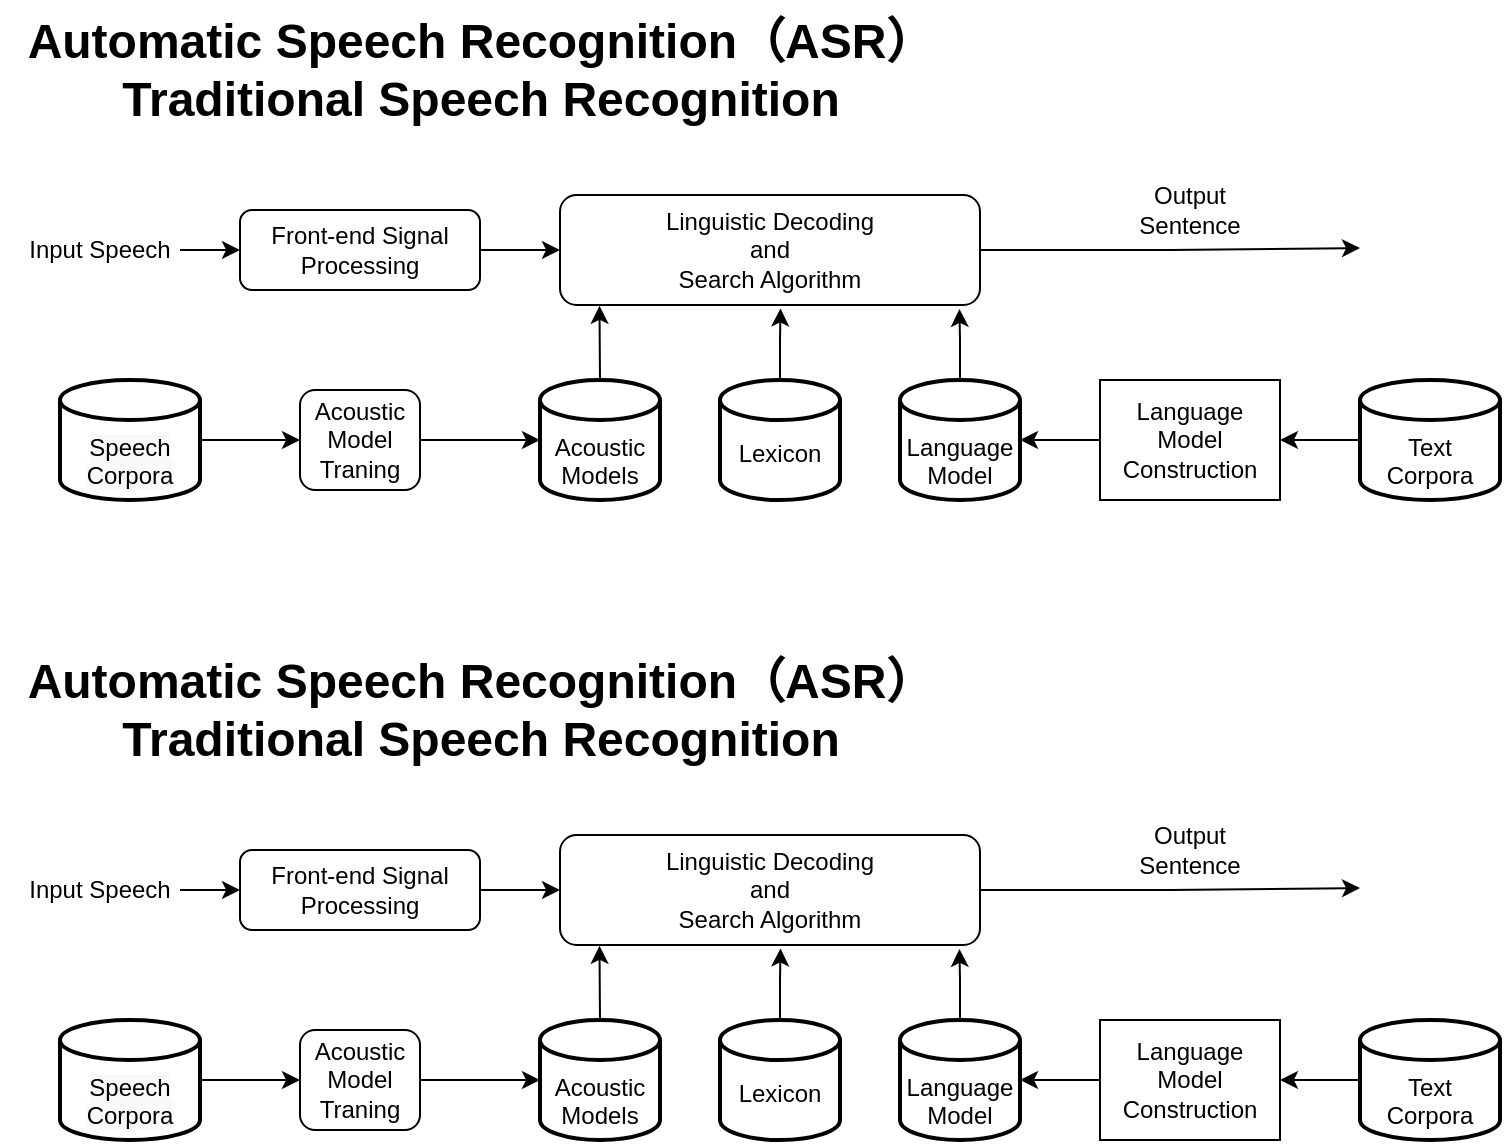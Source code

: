 <mxfile version="17.1.3" type="github">
  <diagram id="C5RBs43oDa-KdzZeNtuy" name="Page-1">
    <mxGraphModel dx="920" dy="604" grid="1" gridSize="10" guides="1" tooltips="1" connect="1" arrows="1" fold="1" page="1" pageScale="1" pageWidth="827" pageHeight="1169" math="0" shadow="0">
      <root>
        <mxCell id="WIyWlLk6GJQsqaUBKTNV-0" />
        <mxCell id="WIyWlLk6GJQsqaUBKTNV-1" parent="WIyWlLk6GJQsqaUBKTNV-0" />
        <mxCell id="Y742xpNnwTfTdSgMD17l-2" style="edgeStyle=orthogonalEdgeStyle;rounded=0;orthogonalLoop=1;jettySize=auto;html=1;exitX=1;exitY=0.5;exitDx=0;exitDy=0;" edge="1" parent="WIyWlLk6GJQsqaUBKTNV-1" source="Y742xpNnwTfTdSgMD17l-0" target="Y742xpNnwTfTdSgMD17l-1">
          <mxGeometry relative="1" as="geometry" />
        </mxCell>
        <mxCell id="Y742xpNnwTfTdSgMD17l-0" value="Input Speech" style="text;html=1;strokeColor=none;fillColor=none;align=center;verticalAlign=middle;whiteSpace=wrap;rounded=0;" vertex="1" parent="WIyWlLk6GJQsqaUBKTNV-1">
          <mxGeometry x="10" y="180" width="80" height="30" as="geometry" />
        </mxCell>
        <mxCell id="Y742xpNnwTfTdSgMD17l-6" style="edgeStyle=orthogonalEdgeStyle;rounded=0;orthogonalLoop=1;jettySize=auto;html=1;exitX=1;exitY=0.5;exitDx=0;exitDy=0;entryX=0;entryY=0.5;entryDx=0;entryDy=0;" edge="1" parent="WIyWlLk6GJQsqaUBKTNV-1" source="Y742xpNnwTfTdSgMD17l-1" target="Y742xpNnwTfTdSgMD17l-3">
          <mxGeometry relative="1" as="geometry" />
        </mxCell>
        <mxCell id="Y742xpNnwTfTdSgMD17l-1" value="Front-end Signal Processing" style="rounded=1;whiteSpace=wrap;html=1;fontSize=12;glass=0;strokeWidth=1;shadow=0;" vertex="1" parent="WIyWlLk6GJQsqaUBKTNV-1">
          <mxGeometry x="120" y="175" width="120" height="40" as="geometry" />
        </mxCell>
        <mxCell id="Y742xpNnwTfTdSgMD17l-7" style="edgeStyle=orthogonalEdgeStyle;rounded=0;orthogonalLoop=1;jettySize=auto;html=1;exitX=1;exitY=0.5;exitDx=0;exitDy=0;" edge="1" parent="WIyWlLk6GJQsqaUBKTNV-1" source="Y742xpNnwTfTdSgMD17l-3">
          <mxGeometry relative="1" as="geometry">
            <mxPoint x="680" y="194" as="targetPoint" />
          </mxGeometry>
        </mxCell>
        <mxCell id="Y742xpNnwTfTdSgMD17l-3" value="Linguistic Decoding&lt;br&gt;and&lt;br&gt;Search Algorithm" style="rounded=1;whiteSpace=wrap;html=1;fontSize=12;glass=0;strokeWidth=1;shadow=0;" vertex="1" parent="WIyWlLk6GJQsqaUBKTNV-1">
          <mxGeometry x="280" y="167.5" width="210" height="55" as="geometry" />
        </mxCell>
        <mxCell id="Y742xpNnwTfTdSgMD17l-8" value="Output&lt;br&gt;Sentence" style="text;html=1;strokeColor=none;fillColor=none;align=center;verticalAlign=middle;whiteSpace=wrap;rounded=0;" vertex="1" parent="WIyWlLk6GJQsqaUBKTNV-1">
          <mxGeometry x="560" y="160" width="70" height="30" as="geometry" />
        </mxCell>
        <mxCell id="Y742xpNnwTfTdSgMD17l-19" style="edgeStyle=orthogonalEdgeStyle;rounded=0;orthogonalLoop=1;jettySize=auto;html=1;exitX=1;exitY=0.5;exitDx=0;exitDy=0;entryX=0;entryY=0.25;entryDx=0;entryDy=0;" edge="1" parent="WIyWlLk6GJQsqaUBKTNV-1" source="Y742xpNnwTfTdSgMD17l-13" target="Y742xpNnwTfTdSgMD17l-17">
          <mxGeometry relative="1" as="geometry" />
        </mxCell>
        <mxCell id="Y742xpNnwTfTdSgMD17l-13" value="&lt;span style=&quot;font-family: &amp;#34;helvetica&amp;#34;&quot;&gt;Acoustic Model Traning&lt;/span&gt;" style="rounded=1;whiteSpace=wrap;html=1;fontSize=12;glass=0;strokeWidth=1;shadow=0;" vertex="1" parent="WIyWlLk6GJQsqaUBKTNV-1">
          <mxGeometry x="150" y="265" width="60" height="50" as="geometry" />
        </mxCell>
        <mxCell id="Y742xpNnwTfTdSgMD17l-14" value="" style="group" vertex="1" connectable="0" parent="WIyWlLk6GJQsqaUBKTNV-1">
          <mxGeometry x="30" y="260" width="70" height="60" as="geometry" />
        </mxCell>
        <mxCell id="Y742xpNnwTfTdSgMD17l-9" value="" style="strokeWidth=2;html=1;shape=mxgraph.flowchart.database;whiteSpace=wrap;" vertex="1" parent="Y742xpNnwTfTdSgMD17l-14">
          <mxGeometry width="70" height="60" as="geometry" />
        </mxCell>
        <mxCell id="Y742xpNnwTfTdSgMD17l-10" value="&lt;span style=&quot;color: rgb(0, 0, 0); font-family: helvetica; font-size: 12px; font-style: normal; font-weight: 400; letter-spacing: normal; text-indent: 0px; text-transform: none; word-spacing: 0px; background-color: rgb(248, 249, 250); display: inline; float: none;&quot;&gt;Speech&lt;/span&gt;&lt;br style=&quot;color: rgb(0, 0, 0); font-family: helvetica; font-size: 12px; font-style: normal; font-weight: 400; letter-spacing: normal; text-indent: 0px; text-transform: none; word-spacing: 0px; background-color: rgb(248, 249, 250);&quot;&gt;&lt;span style=&quot;color: rgb(0, 0, 0); font-family: helvetica; font-size: 12px; font-style: normal; font-weight: 400; letter-spacing: normal; text-indent: 0px; text-transform: none; word-spacing: 0px; background-color: rgb(248, 249, 250); display: inline; float: none;&quot;&gt;Corpora&lt;/span&gt;" style="text;whiteSpace=wrap;html=1;align=center;" vertex="1" parent="Y742xpNnwTfTdSgMD17l-14">
          <mxGeometry y="20" width="70" height="40" as="geometry" />
        </mxCell>
        <mxCell id="Y742xpNnwTfTdSgMD17l-15" value="" style="group" vertex="1" connectable="0" parent="WIyWlLk6GJQsqaUBKTNV-1">
          <mxGeometry x="270" y="260" width="60" height="60" as="geometry" />
        </mxCell>
        <mxCell id="Y742xpNnwTfTdSgMD17l-16" value="" style="strokeWidth=2;html=1;shape=mxgraph.flowchart.database;whiteSpace=wrap;" vertex="1" parent="Y742xpNnwTfTdSgMD17l-15">
          <mxGeometry width="60" height="60" as="geometry" />
        </mxCell>
        <mxCell id="Y742xpNnwTfTdSgMD17l-17" value="&lt;span style=&quot;font-family: &amp;#34;helvetica&amp;#34;&quot;&gt;Acoustic Models&lt;/span&gt;" style="text;whiteSpace=wrap;html=1;align=center;" vertex="1" parent="Y742xpNnwTfTdSgMD17l-15">
          <mxGeometry y="20" width="60" height="40" as="geometry" />
        </mxCell>
        <mxCell id="Y742xpNnwTfTdSgMD17l-18" style="edgeStyle=orthogonalEdgeStyle;rounded=0;orthogonalLoop=1;jettySize=auto;html=1;exitX=1;exitY=0.25;exitDx=0;exitDy=0;entryX=0;entryY=0.5;entryDx=0;entryDy=0;" edge="1" parent="WIyWlLk6GJQsqaUBKTNV-1" source="Y742xpNnwTfTdSgMD17l-10" target="Y742xpNnwTfTdSgMD17l-13">
          <mxGeometry relative="1" as="geometry" />
        </mxCell>
        <mxCell id="Y742xpNnwTfTdSgMD17l-22" value="" style="group" vertex="1" connectable="0" parent="WIyWlLk6GJQsqaUBKTNV-1">
          <mxGeometry x="360" y="260" width="60" height="60" as="geometry" />
        </mxCell>
        <mxCell id="Y742xpNnwTfTdSgMD17l-23" value="" style="strokeWidth=2;html=1;shape=mxgraph.flowchart.database;whiteSpace=wrap;" vertex="1" parent="Y742xpNnwTfTdSgMD17l-22">
          <mxGeometry width="60" height="60" as="geometry" />
        </mxCell>
        <mxCell id="Y742xpNnwTfTdSgMD17l-24" value="&lt;span style=&quot;font-family: &amp;#34;helvetica&amp;#34;&quot;&gt;Lexicon&lt;/span&gt;" style="text;whiteSpace=wrap;html=1;align=center;" vertex="1" parent="Y742xpNnwTfTdSgMD17l-22">
          <mxGeometry y="23" width="60" height="30" as="geometry" />
        </mxCell>
        <mxCell id="Y742xpNnwTfTdSgMD17l-26" value="" style="group" vertex="1" connectable="0" parent="WIyWlLk6GJQsqaUBKTNV-1">
          <mxGeometry x="450" y="260" width="60" height="60" as="geometry" />
        </mxCell>
        <mxCell id="Y742xpNnwTfTdSgMD17l-27" value="" style="strokeWidth=2;html=1;shape=mxgraph.flowchart.database;whiteSpace=wrap;" vertex="1" parent="Y742xpNnwTfTdSgMD17l-26">
          <mxGeometry width="60" height="60" as="geometry" />
        </mxCell>
        <mxCell id="Y742xpNnwTfTdSgMD17l-28" value="&lt;span style=&quot;font-family: &amp;#34;helvetica&amp;#34;&quot;&gt;Language&lt;br&gt;Model&lt;/span&gt;" style="text;whiteSpace=wrap;html=1;align=center;" vertex="1" parent="Y742xpNnwTfTdSgMD17l-26">
          <mxGeometry y="20" width="60" height="40" as="geometry" />
        </mxCell>
        <mxCell id="Y742xpNnwTfTdSgMD17l-40" style="edgeStyle=orthogonalEdgeStyle;rounded=0;orthogonalLoop=1;jettySize=auto;html=1;exitX=0;exitY=0.5;exitDx=0;exitDy=0;entryX=1;entryY=0.25;entryDx=0;entryDy=0;" edge="1" parent="WIyWlLk6GJQsqaUBKTNV-1" source="Y742xpNnwTfTdSgMD17l-29" target="Y742xpNnwTfTdSgMD17l-28">
          <mxGeometry relative="1" as="geometry" />
        </mxCell>
        <mxCell id="Y742xpNnwTfTdSgMD17l-29" value="Language&lt;br&gt;Model&lt;br&gt;Construction" style="rounded=0;whiteSpace=wrap;html=1;" vertex="1" parent="WIyWlLk6GJQsqaUBKTNV-1">
          <mxGeometry x="550" y="260" width="90" height="60" as="geometry" />
        </mxCell>
        <mxCell id="Y742xpNnwTfTdSgMD17l-32" value="" style="group" vertex="1" connectable="0" parent="WIyWlLk6GJQsqaUBKTNV-1">
          <mxGeometry x="680" y="260" width="70" height="60" as="geometry" />
        </mxCell>
        <mxCell id="Y742xpNnwTfTdSgMD17l-33" value="" style="strokeWidth=2;html=1;shape=mxgraph.flowchart.database;whiteSpace=wrap;" vertex="1" parent="Y742xpNnwTfTdSgMD17l-32">
          <mxGeometry width="70" height="60" as="geometry" />
        </mxCell>
        <mxCell id="Y742xpNnwTfTdSgMD17l-34" value="&lt;font face=&quot;helvetica&quot;&gt;Text&lt;br&gt;&lt;/font&gt;Corpora" style="text;whiteSpace=wrap;html=1;align=center;" vertex="1" parent="Y742xpNnwTfTdSgMD17l-32">
          <mxGeometry y="20" width="70" height="40" as="geometry" />
        </mxCell>
        <mxCell id="Y742xpNnwTfTdSgMD17l-35" style="edgeStyle=orthogonalEdgeStyle;rounded=0;orthogonalLoop=1;jettySize=auto;html=1;exitX=0.5;exitY=0;exitDx=0;exitDy=0;exitPerimeter=0;entryX=0.094;entryY=1.007;entryDx=0;entryDy=0;entryPerimeter=0;" edge="1" parent="WIyWlLk6GJQsqaUBKTNV-1" source="Y742xpNnwTfTdSgMD17l-16" target="Y742xpNnwTfTdSgMD17l-3">
          <mxGeometry relative="1" as="geometry" />
        </mxCell>
        <mxCell id="Y742xpNnwTfTdSgMD17l-38" style="edgeStyle=orthogonalEdgeStyle;rounded=0;orthogonalLoop=1;jettySize=auto;html=1;entryX=0.525;entryY=1.031;entryDx=0;entryDy=0;entryPerimeter=0;" edge="1" parent="WIyWlLk6GJQsqaUBKTNV-1" source="Y742xpNnwTfTdSgMD17l-23" target="Y742xpNnwTfTdSgMD17l-3">
          <mxGeometry relative="1" as="geometry" />
        </mxCell>
        <mxCell id="Y742xpNnwTfTdSgMD17l-39" style="edgeStyle=orthogonalEdgeStyle;rounded=0;orthogonalLoop=1;jettySize=auto;html=1;entryX=0.951;entryY=1.036;entryDx=0;entryDy=0;entryPerimeter=0;" edge="1" parent="WIyWlLk6GJQsqaUBKTNV-1" source="Y742xpNnwTfTdSgMD17l-27" target="Y742xpNnwTfTdSgMD17l-3">
          <mxGeometry relative="1" as="geometry" />
        </mxCell>
        <mxCell id="Y742xpNnwTfTdSgMD17l-41" style="edgeStyle=orthogonalEdgeStyle;rounded=0;orthogonalLoop=1;jettySize=auto;html=1;exitX=0;exitY=0.25;exitDx=0;exitDy=0;entryX=1;entryY=0.5;entryDx=0;entryDy=0;" edge="1" parent="WIyWlLk6GJQsqaUBKTNV-1" source="Y742xpNnwTfTdSgMD17l-34" target="Y742xpNnwTfTdSgMD17l-29">
          <mxGeometry relative="1" as="geometry" />
        </mxCell>
        <mxCell id="Y742xpNnwTfTdSgMD17l-42" value="Automatic Speech Recognition（ASR）&lt;br&gt;Traditional Speech Recognition" style="text;strokeColor=none;fillColor=none;html=1;fontSize=24;fontStyle=1;verticalAlign=middle;align=center;" vertex="1" parent="WIyWlLk6GJQsqaUBKTNV-1">
          <mxGeometry y="70" width="480" height="70" as="geometry" />
        </mxCell>
        <mxCell id="Y742xpNnwTfTdSgMD17l-45" style="edgeStyle=orthogonalEdgeStyle;rounded=0;orthogonalLoop=1;jettySize=auto;html=1;exitX=1;exitY=0.5;exitDx=0;exitDy=0;" edge="1" source="Y742xpNnwTfTdSgMD17l-46" target="Y742xpNnwTfTdSgMD17l-48" parent="WIyWlLk6GJQsqaUBKTNV-1">
          <mxGeometry relative="1" as="geometry" />
        </mxCell>
        <mxCell id="Y742xpNnwTfTdSgMD17l-46" value="Input Speech" style="text;html=1;strokeColor=none;fillColor=none;align=center;verticalAlign=middle;whiteSpace=wrap;rounded=0;" vertex="1" parent="WIyWlLk6GJQsqaUBKTNV-1">
          <mxGeometry x="10" y="500" width="80" height="30" as="geometry" />
        </mxCell>
        <mxCell id="Y742xpNnwTfTdSgMD17l-47" style="edgeStyle=orthogonalEdgeStyle;rounded=0;orthogonalLoop=1;jettySize=auto;html=1;exitX=1;exitY=0.5;exitDx=0;exitDy=0;entryX=0;entryY=0.5;entryDx=0;entryDy=0;" edge="1" source="Y742xpNnwTfTdSgMD17l-48" target="Y742xpNnwTfTdSgMD17l-50" parent="WIyWlLk6GJQsqaUBKTNV-1">
          <mxGeometry relative="1" as="geometry" />
        </mxCell>
        <mxCell id="Y742xpNnwTfTdSgMD17l-48" value="Front-end Signal Processing" style="rounded=1;whiteSpace=wrap;html=1;fontSize=12;glass=0;strokeWidth=1;shadow=0;" vertex="1" parent="WIyWlLk6GJQsqaUBKTNV-1">
          <mxGeometry x="120" y="495" width="120" height="40" as="geometry" />
        </mxCell>
        <mxCell id="Y742xpNnwTfTdSgMD17l-49" style="edgeStyle=orthogonalEdgeStyle;rounded=0;orthogonalLoop=1;jettySize=auto;html=1;exitX=1;exitY=0.5;exitDx=0;exitDy=0;" edge="1" source="Y742xpNnwTfTdSgMD17l-50" parent="WIyWlLk6GJQsqaUBKTNV-1">
          <mxGeometry relative="1" as="geometry">
            <mxPoint x="680" y="514" as="targetPoint" />
          </mxGeometry>
        </mxCell>
        <mxCell id="Y742xpNnwTfTdSgMD17l-50" value="Linguistic Decoding&lt;br&gt;and&lt;br&gt;Search Algorithm" style="rounded=1;whiteSpace=wrap;html=1;fontSize=12;glass=0;strokeWidth=1;shadow=0;" vertex="1" parent="WIyWlLk6GJQsqaUBKTNV-1">
          <mxGeometry x="280" y="487.5" width="210" height="55" as="geometry" />
        </mxCell>
        <mxCell id="Y742xpNnwTfTdSgMD17l-51" value="Output&lt;br&gt;Sentence" style="text;html=1;strokeColor=none;fillColor=none;align=center;verticalAlign=middle;whiteSpace=wrap;rounded=0;" vertex="1" parent="WIyWlLk6GJQsqaUBKTNV-1">
          <mxGeometry x="560" y="480" width="70" height="30" as="geometry" />
        </mxCell>
        <mxCell id="Y742xpNnwTfTdSgMD17l-52" style="edgeStyle=orthogonalEdgeStyle;rounded=0;orthogonalLoop=1;jettySize=auto;html=1;exitX=1;exitY=0.5;exitDx=0;exitDy=0;entryX=0;entryY=0.25;entryDx=0;entryDy=0;" edge="1" source="Y742xpNnwTfTdSgMD17l-53" target="Y742xpNnwTfTdSgMD17l-59" parent="WIyWlLk6GJQsqaUBKTNV-1">
          <mxGeometry relative="1" as="geometry" />
        </mxCell>
        <mxCell id="Y742xpNnwTfTdSgMD17l-53" value="&lt;span style=&quot;font-family: &amp;#34;helvetica&amp;#34;&quot;&gt;Acoustic Model Traning&lt;/span&gt;" style="rounded=1;whiteSpace=wrap;html=1;fontSize=12;glass=0;strokeWidth=1;shadow=0;" vertex="1" parent="WIyWlLk6GJQsqaUBKTNV-1">
          <mxGeometry x="150" y="585" width="60" height="50" as="geometry" />
        </mxCell>
        <mxCell id="Y742xpNnwTfTdSgMD17l-54" value="" style="group" vertex="1" connectable="0" parent="WIyWlLk6GJQsqaUBKTNV-1">
          <mxGeometry x="30" y="580" width="70" height="60" as="geometry" />
        </mxCell>
        <mxCell id="Y742xpNnwTfTdSgMD17l-55" value="" style="strokeWidth=2;html=1;shape=mxgraph.flowchart.database;whiteSpace=wrap;" vertex="1" parent="Y742xpNnwTfTdSgMD17l-54">
          <mxGeometry width="70" height="60" as="geometry" />
        </mxCell>
        <mxCell id="Y742xpNnwTfTdSgMD17l-56" value="&lt;span style=&quot;color: rgb(0, 0, 0); font-family: helvetica; font-size: 12px; font-style: normal; font-weight: 400; letter-spacing: normal; text-indent: 0px; text-transform: none; word-spacing: 0px; background-color: rgb(248, 249, 250); display: inline; float: none;&quot;&gt;Speech&lt;/span&gt;&lt;br style=&quot;color: rgb(0, 0, 0); font-family: helvetica; font-size: 12px; font-style: normal; font-weight: 400; letter-spacing: normal; text-indent: 0px; text-transform: none; word-spacing: 0px; background-color: rgb(248, 249, 250);&quot;&gt;&lt;span style=&quot;color: rgb(0, 0, 0); font-family: helvetica; font-size: 12px; font-style: normal; font-weight: 400; letter-spacing: normal; text-indent: 0px; text-transform: none; word-spacing: 0px; background-color: rgb(248, 249, 250); display: inline; float: none;&quot;&gt;Corpora&lt;/span&gt;" style="text;whiteSpace=wrap;html=1;align=center;" vertex="1" parent="Y742xpNnwTfTdSgMD17l-54">
          <mxGeometry y="20" width="70" height="40" as="geometry" />
        </mxCell>
        <mxCell id="Y742xpNnwTfTdSgMD17l-57" value="" style="group" vertex="1" connectable="0" parent="WIyWlLk6GJQsqaUBKTNV-1">
          <mxGeometry x="270" y="580" width="60" height="60" as="geometry" />
        </mxCell>
        <mxCell id="Y742xpNnwTfTdSgMD17l-58" value="" style="strokeWidth=2;html=1;shape=mxgraph.flowchart.database;whiteSpace=wrap;" vertex="1" parent="Y742xpNnwTfTdSgMD17l-57">
          <mxGeometry width="60" height="60" as="geometry" />
        </mxCell>
        <mxCell id="Y742xpNnwTfTdSgMD17l-59" value="&lt;span style=&quot;font-family: &amp;#34;helvetica&amp;#34;&quot;&gt;Acoustic Models&lt;/span&gt;" style="text;whiteSpace=wrap;html=1;align=center;" vertex="1" parent="Y742xpNnwTfTdSgMD17l-57">
          <mxGeometry y="20" width="60" height="40" as="geometry" />
        </mxCell>
        <mxCell id="Y742xpNnwTfTdSgMD17l-60" style="edgeStyle=orthogonalEdgeStyle;rounded=0;orthogonalLoop=1;jettySize=auto;html=1;exitX=1;exitY=0.25;exitDx=0;exitDy=0;entryX=0;entryY=0.5;entryDx=0;entryDy=0;" edge="1" source="Y742xpNnwTfTdSgMD17l-56" target="Y742xpNnwTfTdSgMD17l-53" parent="WIyWlLk6GJQsqaUBKTNV-1">
          <mxGeometry relative="1" as="geometry" />
        </mxCell>
        <mxCell id="Y742xpNnwTfTdSgMD17l-61" value="" style="group" vertex="1" connectable="0" parent="WIyWlLk6GJQsqaUBKTNV-1">
          <mxGeometry x="360" y="580" width="60" height="60" as="geometry" />
        </mxCell>
        <mxCell id="Y742xpNnwTfTdSgMD17l-62" value="" style="strokeWidth=2;html=1;shape=mxgraph.flowchart.database;whiteSpace=wrap;" vertex="1" parent="Y742xpNnwTfTdSgMD17l-61">
          <mxGeometry width="60" height="60" as="geometry" />
        </mxCell>
        <mxCell id="Y742xpNnwTfTdSgMD17l-63" value="&lt;span style=&quot;font-family: &amp;#34;helvetica&amp;#34;&quot;&gt;Lexicon&lt;/span&gt;" style="text;whiteSpace=wrap;html=1;align=center;" vertex="1" parent="Y742xpNnwTfTdSgMD17l-61">
          <mxGeometry y="23" width="60" height="30" as="geometry" />
        </mxCell>
        <mxCell id="Y742xpNnwTfTdSgMD17l-64" value="" style="group" vertex="1" connectable="0" parent="WIyWlLk6GJQsqaUBKTNV-1">
          <mxGeometry x="450" y="580" width="60" height="60" as="geometry" />
        </mxCell>
        <mxCell id="Y742xpNnwTfTdSgMD17l-65" value="" style="strokeWidth=2;html=1;shape=mxgraph.flowchart.database;whiteSpace=wrap;" vertex="1" parent="Y742xpNnwTfTdSgMD17l-64">
          <mxGeometry width="60" height="60" as="geometry" />
        </mxCell>
        <mxCell id="Y742xpNnwTfTdSgMD17l-66" value="&lt;span style=&quot;font-family: &amp;#34;helvetica&amp;#34;&quot;&gt;Language&lt;br&gt;Model&lt;/span&gt;" style="text;whiteSpace=wrap;html=1;align=center;" vertex="1" parent="Y742xpNnwTfTdSgMD17l-64">
          <mxGeometry y="20" width="60" height="40" as="geometry" />
        </mxCell>
        <mxCell id="Y742xpNnwTfTdSgMD17l-67" style="edgeStyle=orthogonalEdgeStyle;rounded=0;orthogonalLoop=1;jettySize=auto;html=1;exitX=0;exitY=0.5;exitDx=0;exitDy=0;entryX=1;entryY=0.25;entryDx=0;entryDy=0;" edge="1" source="Y742xpNnwTfTdSgMD17l-68" target="Y742xpNnwTfTdSgMD17l-66" parent="WIyWlLk6GJQsqaUBKTNV-1">
          <mxGeometry relative="1" as="geometry" />
        </mxCell>
        <mxCell id="Y742xpNnwTfTdSgMD17l-68" value="Language&lt;br&gt;Model&lt;br&gt;Construction" style="rounded=0;whiteSpace=wrap;html=1;" vertex="1" parent="WIyWlLk6GJQsqaUBKTNV-1">
          <mxGeometry x="550" y="580" width="90" height="60" as="geometry" />
        </mxCell>
        <mxCell id="Y742xpNnwTfTdSgMD17l-69" value="" style="group" vertex="1" connectable="0" parent="WIyWlLk6GJQsqaUBKTNV-1">
          <mxGeometry x="680" y="580" width="70" height="60" as="geometry" />
        </mxCell>
        <mxCell id="Y742xpNnwTfTdSgMD17l-70" value="" style="strokeWidth=2;html=1;shape=mxgraph.flowchart.database;whiteSpace=wrap;" vertex="1" parent="Y742xpNnwTfTdSgMD17l-69">
          <mxGeometry width="70" height="60" as="geometry" />
        </mxCell>
        <mxCell id="Y742xpNnwTfTdSgMD17l-71" value="&lt;font face=&quot;helvetica&quot;&gt;Text&lt;br&gt;&lt;/font&gt;Corpora" style="text;whiteSpace=wrap;html=1;align=center;" vertex="1" parent="Y742xpNnwTfTdSgMD17l-69">
          <mxGeometry y="20" width="70" height="40" as="geometry" />
        </mxCell>
        <mxCell id="Y742xpNnwTfTdSgMD17l-72" style="edgeStyle=orthogonalEdgeStyle;rounded=0;orthogonalLoop=1;jettySize=auto;html=1;exitX=0.5;exitY=0;exitDx=0;exitDy=0;exitPerimeter=0;entryX=0.094;entryY=1.007;entryDx=0;entryDy=0;entryPerimeter=0;" edge="1" source="Y742xpNnwTfTdSgMD17l-58" target="Y742xpNnwTfTdSgMD17l-50" parent="WIyWlLk6GJQsqaUBKTNV-1">
          <mxGeometry relative="1" as="geometry" />
        </mxCell>
        <mxCell id="Y742xpNnwTfTdSgMD17l-73" style="edgeStyle=orthogonalEdgeStyle;rounded=0;orthogonalLoop=1;jettySize=auto;html=1;entryX=0.525;entryY=1.031;entryDx=0;entryDy=0;entryPerimeter=0;" edge="1" source="Y742xpNnwTfTdSgMD17l-62" target="Y742xpNnwTfTdSgMD17l-50" parent="WIyWlLk6GJQsqaUBKTNV-1">
          <mxGeometry relative="1" as="geometry" />
        </mxCell>
        <mxCell id="Y742xpNnwTfTdSgMD17l-74" style="edgeStyle=orthogonalEdgeStyle;rounded=0;orthogonalLoop=1;jettySize=auto;html=1;entryX=0.951;entryY=1.036;entryDx=0;entryDy=0;entryPerimeter=0;" edge="1" source="Y742xpNnwTfTdSgMD17l-65" target="Y742xpNnwTfTdSgMD17l-50" parent="WIyWlLk6GJQsqaUBKTNV-1">
          <mxGeometry relative="1" as="geometry" />
        </mxCell>
        <mxCell id="Y742xpNnwTfTdSgMD17l-75" style="edgeStyle=orthogonalEdgeStyle;rounded=0;orthogonalLoop=1;jettySize=auto;html=1;exitX=0;exitY=0.25;exitDx=0;exitDy=0;entryX=1;entryY=0.5;entryDx=0;entryDy=0;" edge="1" source="Y742xpNnwTfTdSgMD17l-71" target="Y742xpNnwTfTdSgMD17l-68" parent="WIyWlLk6GJQsqaUBKTNV-1">
          <mxGeometry relative="1" as="geometry" />
        </mxCell>
        <mxCell id="Y742xpNnwTfTdSgMD17l-76" value="Automatic Speech Recognition（ASR）&lt;br&gt;Traditional Speech Recognition" style="text;strokeColor=none;fillColor=none;html=1;fontSize=24;fontStyle=1;verticalAlign=middle;align=center;" vertex="1" parent="WIyWlLk6GJQsqaUBKTNV-1">
          <mxGeometry y="390" width="480" height="70" as="geometry" />
        </mxCell>
      </root>
    </mxGraphModel>
  </diagram>
</mxfile>
